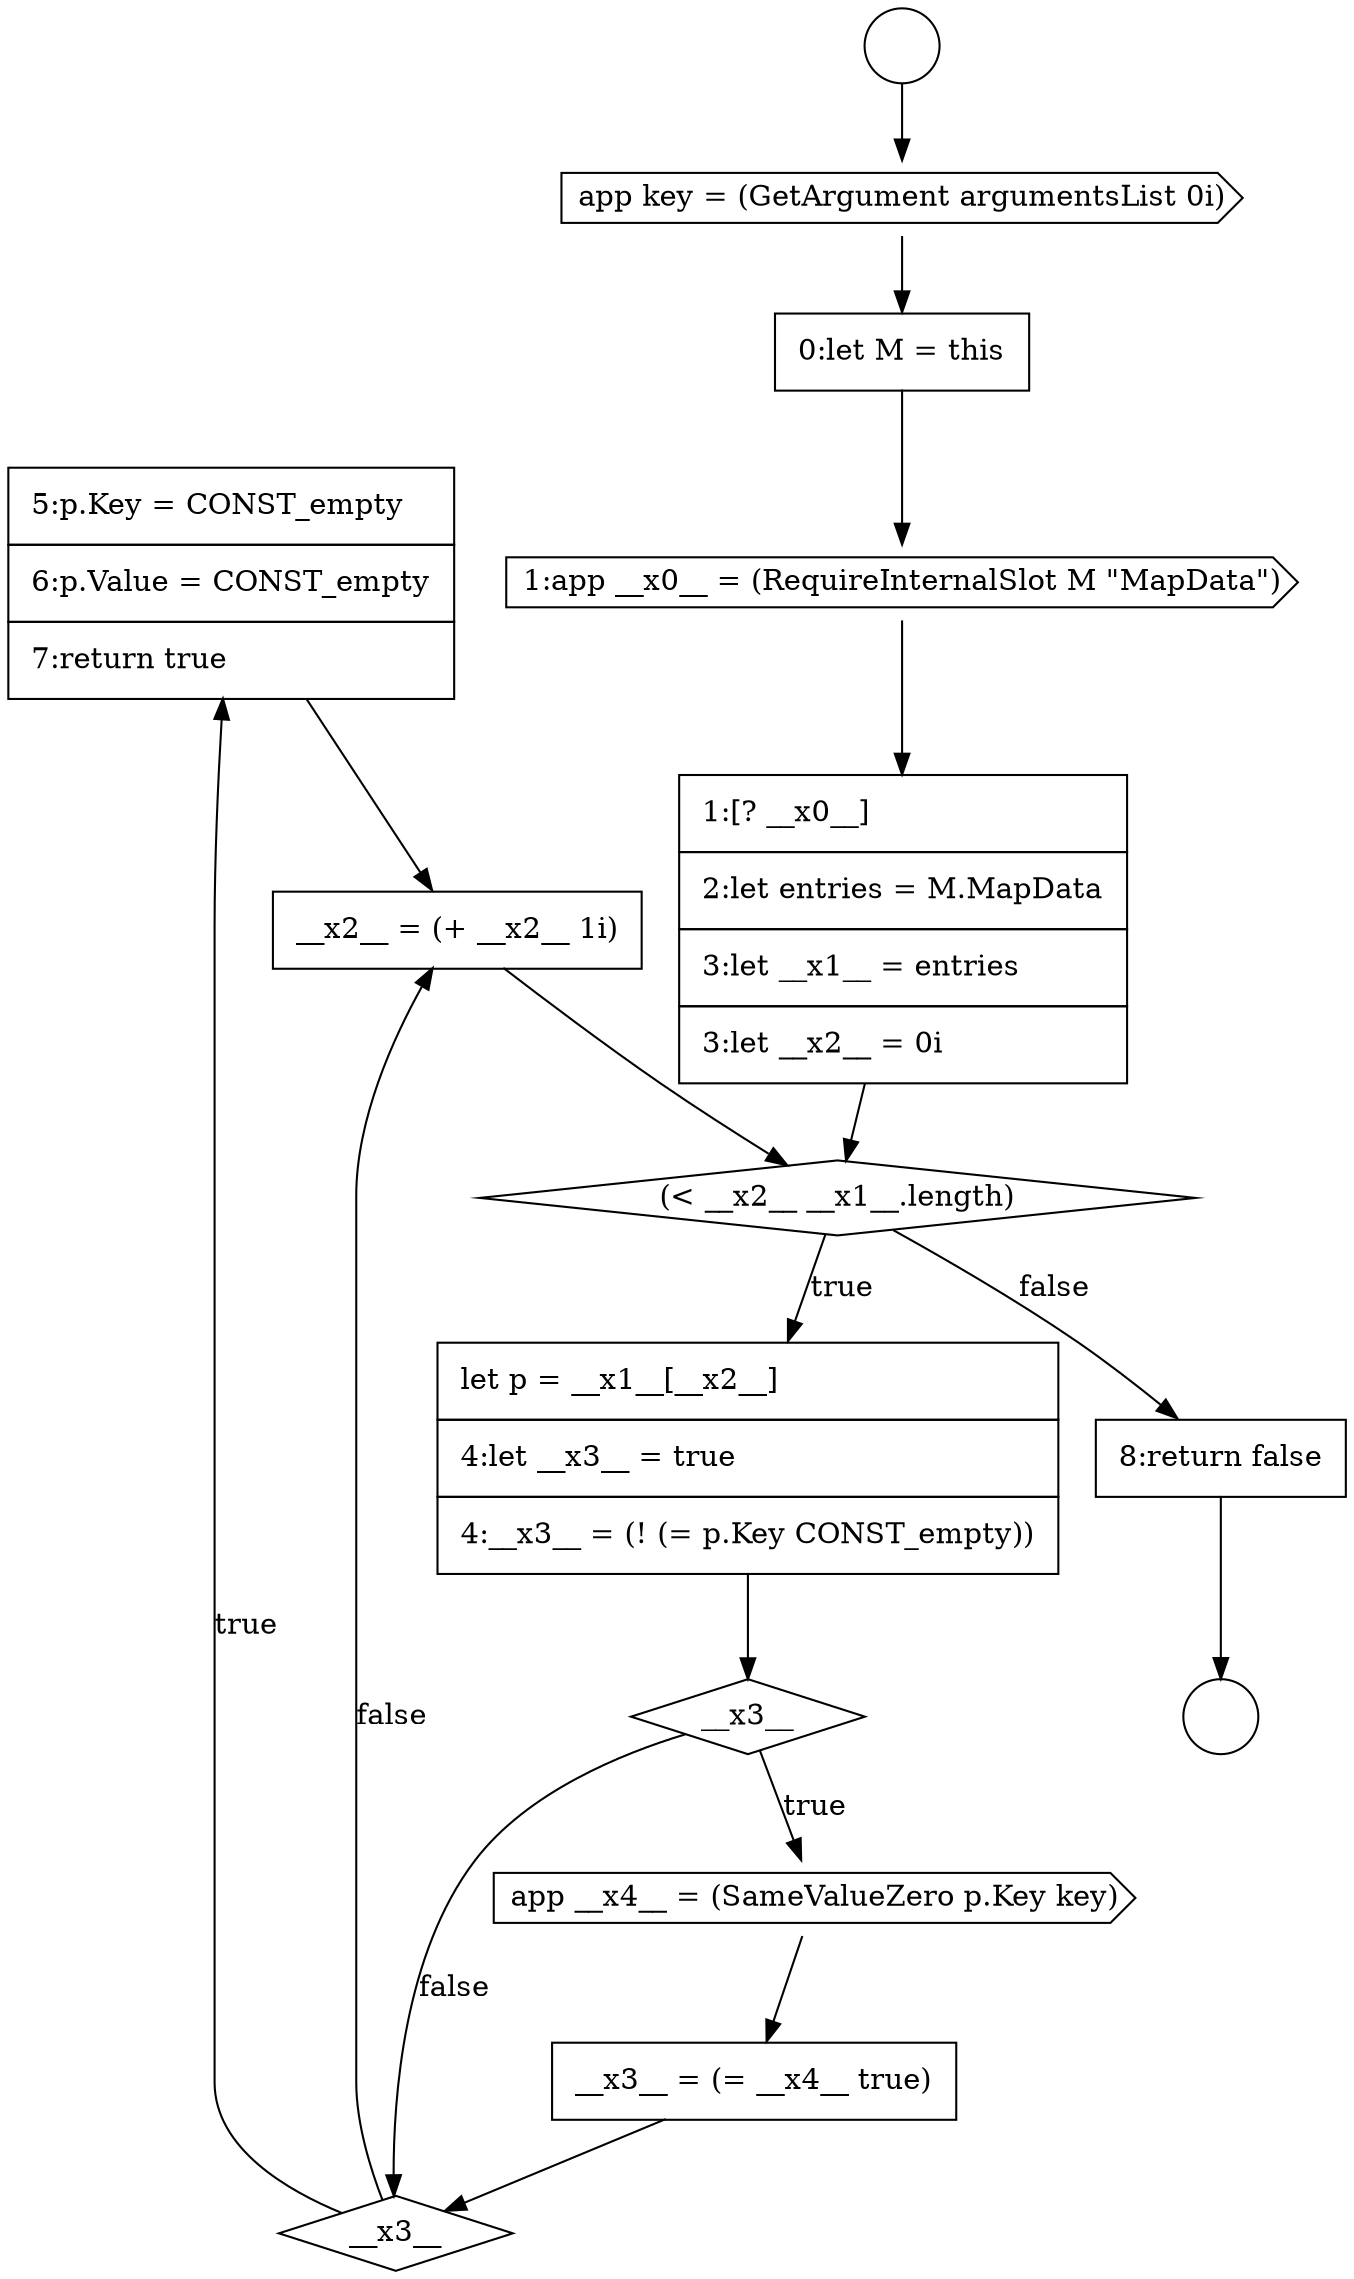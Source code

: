 digraph {
  node16576 [shape=none, margin=0, label=<<font color="black">
    <table border="0" cellborder="1" cellspacing="0" cellpadding="10">
      <tr><td align="left">5:p.Key = CONST_empty</td></tr>
      <tr><td align="left">6:p.Value = CONST_empty</td></tr>
      <tr><td align="left">7:return true</td></tr>
    </table>
  </font>> color="black" fillcolor="white" style=filled]
  node16566 [shape=cds, label=<<font color="black">app key = (GetArgument argumentsList 0i)</font>> color="black" fillcolor="white" style=filled]
  node16572 [shape=diamond, label=<<font color="black">__x3__</font>> color="black" fillcolor="white" style=filled]
  node16569 [shape=none, margin=0, label=<<font color="black">
    <table border="0" cellborder="1" cellspacing="0" cellpadding="10">
      <tr><td align="left">1:[? __x0__]</td></tr>
      <tr><td align="left">2:let entries = M.MapData</td></tr>
      <tr><td align="left">3:let __x1__ = entries</td></tr>
      <tr><td align="left">3:let __x2__ = 0i</td></tr>
    </table>
  </font>> color="black" fillcolor="white" style=filled]
  node16570 [shape=diamond, label=<<font color="black">(&lt; __x2__ __x1__.length)</font>> color="black" fillcolor="white" style=filled]
  node16567 [shape=none, margin=0, label=<<font color="black">
    <table border="0" cellborder="1" cellspacing="0" cellpadding="10">
      <tr><td align="left">0:let M = this</td></tr>
    </table>
  </font>> color="black" fillcolor="white" style=filled]
  node16574 [shape=none, margin=0, label=<<font color="black">
    <table border="0" cellborder="1" cellspacing="0" cellpadding="10">
      <tr><td align="left">__x3__ = (= __x4__ true)</td></tr>
    </table>
  </font>> color="black" fillcolor="white" style=filled]
  node16564 [shape=circle label=" " color="black" fillcolor="white" style=filled]
  node16575 [shape=diamond, label=<<font color="black">__x3__</font>> color="black" fillcolor="white" style=filled]
  node16571 [shape=none, margin=0, label=<<font color="black">
    <table border="0" cellborder="1" cellspacing="0" cellpadding="10">
      <tr><td align="left">let p = __x1__[__x2__]</td></tr>
      <tr><td align="left">4:let __x3__ = true</td></tr>
      <tr><td align="left">4:__x3__ = (! (= p.Key CONST_empty))</td></tr>
    </table>
  </font>> color="black" fillcolor="white" style=filled]
  node16578 [shape=none, margin=0, label=<<font color="black">
    <table border="0" cellborder="1" cellspacing="0" cellpadding="10">
      <tr><td align="left">8:return false</td></tr>
    </table>
  </font>> color="black" fillcolor="white" style=filled]
  node16577 [shape=none, margin=0, label=<<font color="black">
    <table border="0" cellborder="1" cellspacing="0" cellpadding="10">
      <tr><td align="left">__x2__ = (+ __x2__ 1i)</td></tr>
    </table>
  </font>> color="black" fillcolor="white" style=filled]
  node16565 [shape=circle label=" " color="black" fillcolor="white" style=filled]
  node16568 [shape=cds, label=<<font color="black">1:app __x0__ = (RequireInternalSlot M &quot;MapData&quot;)</font>> color="black" fillcolor="white" style=filled]
  node16573 [shape=cds, label=<<font color="black">app __x4__ = (SameValueZero p.Key key)</font>> color="black" fillcolor="white" style=filled]
  node16569 -> node16570 [ color="black"]
  node16568 -> node16569 [ color="black"]
  node16571 -> node16572 [ color="black"]
  node16575 -> node16576 [label=<<font color="black">true</font>> color="black"]
  node16575 -> node16577 [label=<<font color="black">false</font>> color="black"]
  node16576 -> node16577 [ color="black"]
  node16574 -> node16575 [ color="black"]
  node16567 -> node16568 [ color="black"]
  node16566 -> node16567 [ color="black"]
  node16573 -> node16574 [ color="black"]
  node16577 -> node16570 [ color="black"]
  node16578 -> node16565 [ color="black"]
  node16572 -> node16573 [label=<<font color="black">true</font>> color="black"]
  node16572 -> node16575 [label=<<font color="black">false</font>> color="black"]
  node16564 -> node16566 [ color="black"]
  node16570 -> node16571 [label=<<font color="black">true</font>> color="black"]
  node16570 -> node16578 [label=<<font color="black">false</font>> color="black"]
}
